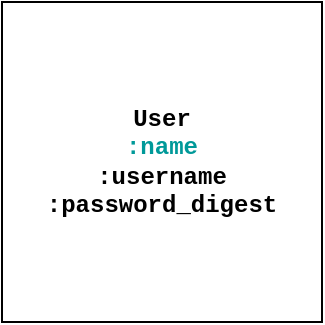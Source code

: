 <mxfile version="13.1.3">
    <diagram id="6hGFLwfOUW9BJ-s0fimq" name="Page-1">
        <mxGraphModel dx="1158" dy="798" grid="1" gridSize="10" guides="1" tooltips="1" connect="1" arrows="1" fold="1" page="1" pageScale="1" pageWidth="827" pageHeight="1169" math="0" shadow="0">
            <root>
                <mxCell id="0"/>
                <mxCell id="1" parent="0"/>
                <mxCell id="2" value="User&lt;br&gt;&lt;font color=&quot;#009999&quot;&gt;:name&lt;br&gt;&lt;/font&gt;:username&lt;br&gt;:password_digest" style="whiteSpace=wrap;html=1;aspect=fixed;fontFamily=Courier New;fontStyle=1" vertex="1" parent="1">
                    <mxGeometry x="320" y="280" width="160" height="160" as="geometry"/>
                </mxCell>
            </root>
        </mxGraphModel>
    </diagram>
</mxfile>